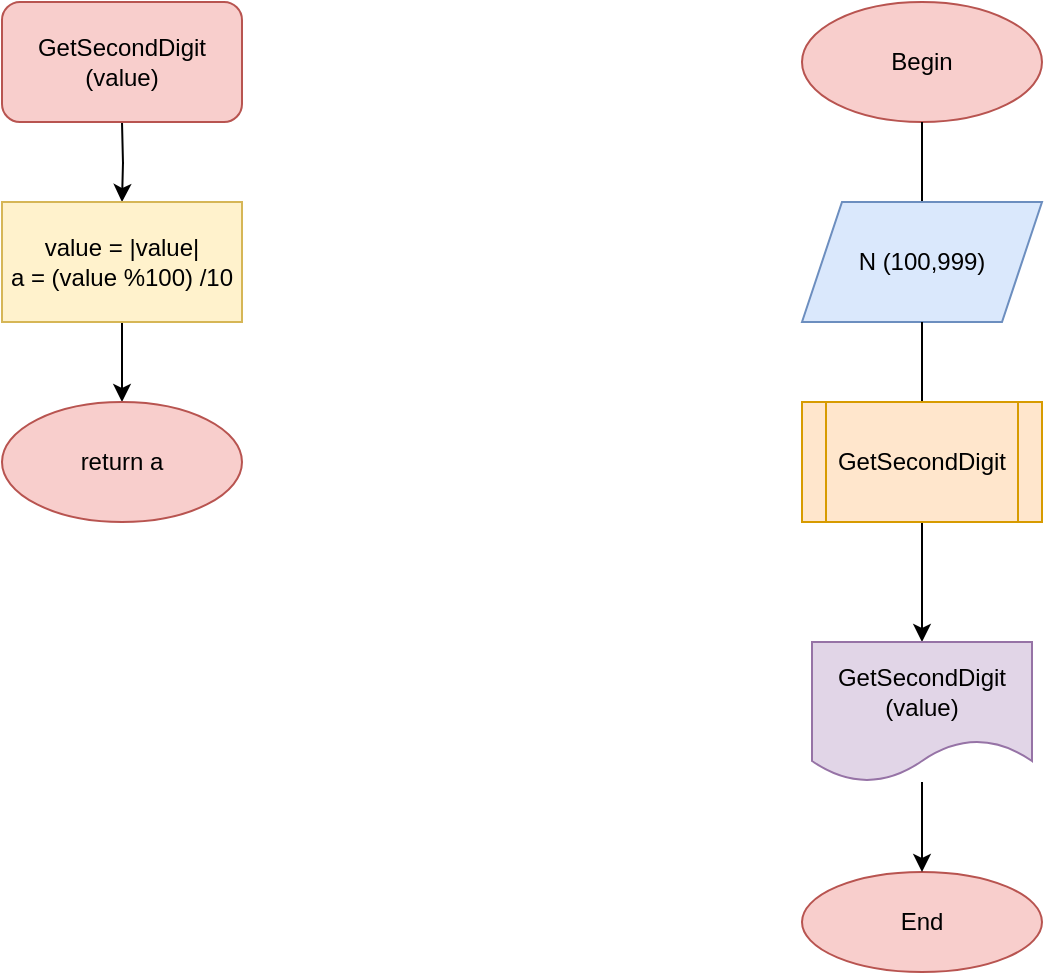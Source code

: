 <mxfile version="17.4.4" type="device"><diagram id="RvYIvo8ud9wThWb5-dbO" name="Page-1"><mxGraphModel dx="1422" dy="765" grid="1" gridSize="10" guides="1" tooltips="1" connect="1" arrows="1" fold="1" page="1" pageScale="1" pageWidth="827" pageHeight="1169" math="0" shadow="0"><root><mxCell id="0"/><mxCell id="1" parent="0"/><mxCell id="N7x_V2jQW7Oq8Gi9EZeP-1" value="Begin" style="ellipse;whiteSpace=wrap;html=1;fillColor=#f8cecc;strokeColor=#b85450;" vertex="1" parent="1"><mxGeometry x="520" y="40" width="120" height="60" as="geometry"/></mxCell><mxCell id="N7x_V2jQW7Oq8Gi9EZeP-2" value="" style="endArrow=classic;html=1;rounded=0;exitX=0.5;exitY=1;exitDx=0;exitDy=0;" edge="1" parent="1" source="N7x_V2jQW7Oq8Gi9EZeP-1"><mxGeometry width="50" height="50" relative="1" as="geometry"><mxPoint x="590" y="360" as="sourcePoint"/><mxPoint x="580" y="160" as="targetPoint"/></mxGeometry></mxCell><mxCell id="N7x_V2jQW7Oq8Gi9EZeP-4" value="N (100,999)" style="shape=parallelogram;perimeter=parallelogramPerimeter;whiteSpace=wrap;html=1;fixedSize=1;fillColor=#dae8fc;strokeColor=#6c8ebf;" vertex="1" parent="1"><mxGeometry x="520" y="140" width="120" height="60" as="geometry"/></mxCell><mxCell id="N7x_V2jQW7Oq8Gi9EZeP-5" value="" style="endArrow=classic;html=1;rounded=0;exitX=0.5;exitY=1;exitDx=0;exitDy=0;" edge="1" parent="1" source="N7x_V2jQW7Oq8Gi9EZeP-4"><mxGeometry width="50" height="50" relative="1" as="geometry"><mxPoint x="590" y="360" as="sourcePoint"/><mxPoint x="580" y="270" as="targetPoint"/></mxGeometry></mxCell><mxCell id="N7x_V2jQW7Oq8Gi9EZeP-25" style="edgeStyle=orthogonalEdgeStyle;rounded=0;orthogonalLoop=1;jettySize=auto;html=1;" edge="1" parent="1" source="N7x_V2jQW7Oq8Gi9EZeP-6"><mxGeometry relative="1" as="geometry"><mxPoint x="580" y="360" as="targetPoint"/></mxGeometry></mxCell><mxCell id="N7x_V2jQW7Oq8Gi9EZeP-6" value="GetSecondDigit" style="shape=process;whiteSpace=wrap;html=1;backgroundOutline=1;fillColor=#ffe6cc;strokeColor=#d79b00;" vertex="1" parent="1"><mxGeometry x="520" y="240" width="120" height="60" as="geometry"/></mxCell><mxCell id="N7x_V2jQW7Oq8Gi9EZeP-8" style="edgeStyle=orthogonalEdgeStyle;rounded=0;orthogonalLoop=1;jettySize=auto;html=1;" edge="1" parent="1"><mxGeometry relative="1" as="geometry"><mxPoint x="180" y="140" as="targetPoint"/><mxPoint x="180" y="100" as="sourcePoint"/></mxGeometry></mxCell><mxCell id="N7x_V2jQW7Oq8Gi9EZeP-12" style="edgeStyle=orthogonalEdgeStyle;rounded=0;orthogonalLoop=1;jettySize=auto;html=1;" edge="1" parent="1" source="N7x_V2jQW7Oq8Gi9EZeP-11"><mxGeometry relative="1" as="geometry"><mxPoint x="180" y="240" as="targetPoint"/></mxGeometry></mxCell><mxCell id="N7x_V2jQW7Oq8Gi9EZeP-11" value="value = |value|&lt;br&gt;a = (value %100) /10" style="rounded=0;whiteSpace=wrap;html=1;fillColor=#fff2cc;strokeColor=#d6b656;" vertex="1" parent="1"><mxGeometry x="120" y="140" width="120" height="60" as="geometry"/></mxCell><mxCell id="N7x_V2jQW7Oq8Gi9EZeP-14" value="GetSecondDigit (value)" style="rounded=1;whiteSpace=wrap;html=1;fillColor=#f8cecc;strokeColor=#b85450;" vertex="1" parent="1"><mxGeometry x="120" y="40" width="120" height="60" as="geometry"/></mxCell><mxCell id="N7x_V2jQW7Oq8Gi9EZeP-24" value="return a" style="ellipse;whiteSpace=wrap;html=1;fillColor=#f8cecc;strokeColor=#b85450;" vertex="1" parent="1"><mxGeometry x="120" y="240" width="120" height="60" as="geometry"/></mxCell><mxCell id="N7x_V2jQW7Oq8Gi9EZeP-26" value="End" style="ellipse;whiteSpace=wrap;html=1;fillColor=#f8cecc;strokeColor=#b85450;" vertex="1" parent="1"><mxGeometry x="520" y="475" width="120" height="50" as="geometry"/></mxCell><mxCell id="N7x_V2jQW7Oq8Gi9EZeP-28" style="edgeStyle=orthogonalEdgeStyle;rounded=0;orthogonalLoop=1;jettySize=auto;html=1;entryX=0.5;entryY=0;entryDx=0;entryDy=0;" edge="1" parent="1" source="N7x_V2jQW7Oq8Gi9EZeP-27" target="N7x_V2jQW7Oq8Gi9EZeP-26"><mxGeometry relative="1" as="geometry"/></mxCell><mxCell id="N7x_V2jQW7Oq8Gi9EZeP-27" value="GetSecondDigit (value)" style="shape=document;whiteSpace=wrap;html=1;boundedLbl=1;fillColor=#e1d5e7;strokeColor=#9673a6;" vertex="1" parent="1"><mxGeometry x="525" y="360" width="110" height="70" as="geometry"/></mxCell></root></mxGraphModel></diagram></mxfile>